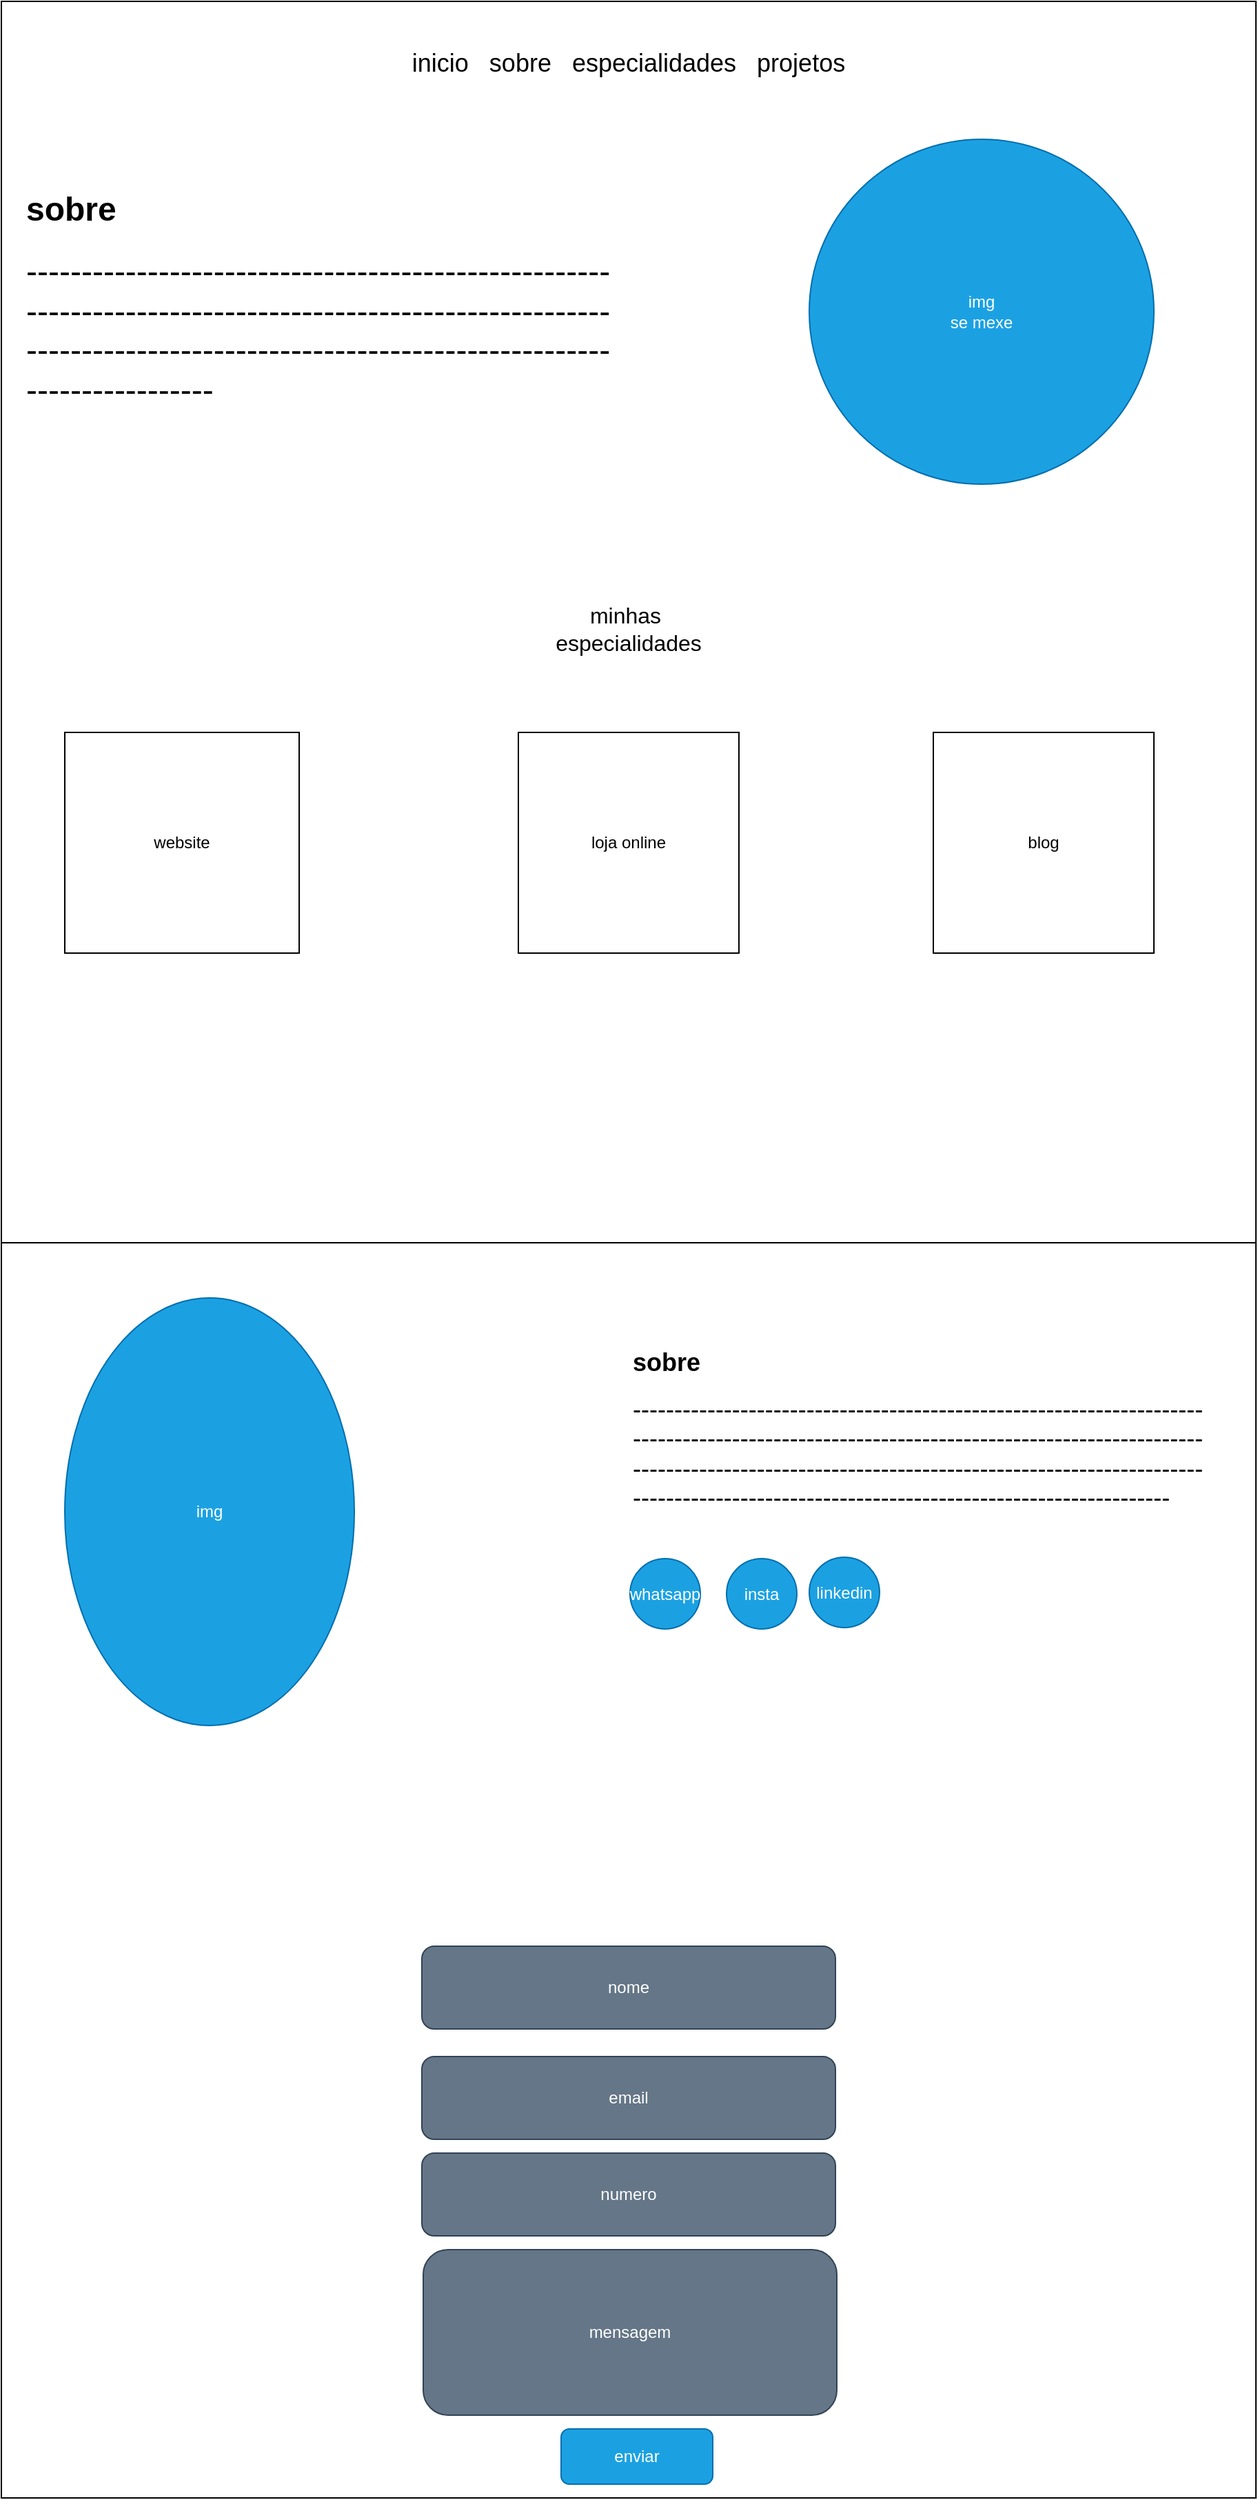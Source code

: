<mxfile version="24.2.7" type="github">
  <diagram name="Página-1" id="UzEoF-rYmSKFrYlNtP-b">
    <mxGraphModel dx="1434" dy="746" grid="1" gridSize="10" guides="1" tooltips="1" connect="1" arrows="1" fold="1" page="1" pageScale="1" pageWidth="827" pageHeight="1169" math="0" shadow="0">
      <root>
        <mxCell id="0" />
        <mxCell id="1" parent="0" />
        <mxCell id="PdAt5Vxm2GwkRUOkbxM7-1" value="" style="whiteSpace=wrap;html=1;aspect=fixed;" vertex="1" parent="1">
          <mxGeometry x="114" y="40" width="910" height="910" as="geometry" />
        </mxCell>
        <mxCell id="PdAt5Vxm2GwkRUOkbxM7-4" value="&lt;font style=&quot;font-size: 18px;&quot;&gt;inicio&amp;nbsp; &amp;nbsp;sobre&amp;nbsp; &amp;nbsp;especialidades&amp;nbsp; &amp;nbsp;projetos&lt;/font&gt;" style="text;html=1;align=center;verticalAlign=middle;whiteSpace=wrap;rounded=0;" vertex="1" parent="1">
          <mxGeometry x="276" y="50" width="586" height="70" as="geometry" />
        </mxCell>
        <mxCell id="PdAt5Vxm2GwkRUOkbxM7-5" value="&lt;h1 style=&quot;margin-top: 0px;&quot;&gt;&lt;font style=&quot;font-size: 24px;&quot;&gt;sobre&amp;nbsp;&lt;/font&gt;&lt;/h1&gt;&lt;div style=&quot;font-size: 24px;&quot;&gt;&lt;font style=&quot;font-size: 24px;&quot;&gt;--------------------------------------------------------------------------------------------------------------------------------------------------------------------------------&lt;/font&gt;&lt;/div&gt;" style="text;html=1;whiteSpace=wrap;overflow=hidden;rounded=0;" vertex="1" parent="1">
          <mxGeometry x="130" y="170" width="430" height="210" as="geometry" />
        </mxCell>
        <mxCell id="PdAt5Vxm2GwkRUOkbxM7-7" value="img&lt;div&gt;se mexe&lt;/div&gt;" style="ellipse;whiteSpace=wrap;html=1;aspect=fixed;fillColor=#1ba1e2;fontColor=#ffffff;strokeColor=#006EAF;" vertex="1" parent="1">
          <mxGeometry x="700" y="140" width="250" height="250" as="geometry" />
        </mxCell>
        <mxCell id="PdAt5Vxm2GwkRUOkbxM7-8" value="&lt;font style=&quot;font-size: 16px;&quot;&gt;minhas&amp;nbsp;&lt;/font&gt;&lt;div style=&quot;font-size: 16px;&quot;&gt;&lt;font style=&quot;font-size: 16px;&quot;&gt;especialidades&lt;/font&gt;&lt;/div&gt;" style="text;html=1;align=center;verticalAlign=middle;whiteSpace=wrap;rounded=0;fontSize=16;" vertex="1" parent="1">
          <mxGeometry x="464" y="470" width="210" height="50" as="geometry" />
        </mxCell>
        <mxCell id="PdAt5Vxm2GwkRUOkbxM7-9" value="website" style="rounded=0;whiteSpace=wrap;html=1;" vertex="1" parent="1">
          <mxGeometry x="160" y="570" width="170" height="160" as="geometry" />
        </mxCell>
        <mxCell id="PdAt5Vxm2GwkRUOkbxM7-10" value="loja online" style="whiteSpace=wrap;html=1;aspect=fixed;" vertex="1" parent="1">
          <mxGeometry x="489" y="570" width="160" height="160" as="geometry" />
        </mxCell>
        <mxCell id="PdAt5Vxm2GwkRUOkbxM7-11" value="blog" style="whiteSpace=wrap;html=1;aspect=fixed;" vertex="1" parent="1">
          <mxGeometry x="790" y="570" width="160" height="160" as="geometry" />
        </mxCell>
        <mxCell id="PdAt5Vxm2GwkRUOkbxM7-12" value="" style="whiteSpace=wrap;html=1;aspect=fixed;" vertex="1" parent="1">
          <mxGeometry x="114" y="940" width="910" height="910" as="geometry" />
        </mxCell>
        <mxCell id="PdAt5Vxm2GwkRUOkbxM7-13" value="&lt;h1 style=&quot;margin-top: 0px; font-size: 18px;&quot;&gt;sobre&lt;/h1&gt;&lt;div&gt;--------------------------------------------------------------------------------------------------------------------------------------------------------------------------------------------------------------------------------------------------------------------------------&lt;/div&gt;&lt;p style=&quot;font-size: 18px;&quot;&gt;&lt;br&gt;&lt;/p&gt;" style="text;html=1;whiteSpace=wrap;overflow=hidden;rounded=0;fontSize=18;" vertex="1" parent="1">
          <mxGeometry x="570" y="1010" width="420" height="180" as="geometry" />
        </mxCell>
        <mxCell id="PdAt5Vxm2GwkRUOkbxM7-14" value="img" style="ellipse;whiteSpace=wrap;html=1;fillColor=#1ba1e2;fontColor=#ffffff;strokeColor=#006EAF;" vertex="1" parent="1">
          <mxGeometry x="160" y="980" width="210" height="310" as="geometry" />
        </mxCell>
        <mxCell id="PdAt5Vxm2GwkRUOkbxM7-16" value="whatsapp" style="ellipse;whiteSpace=wrap;html=1;aspect=fixed;fillColor=#1ba1e2;fontColor=#ffffff;strokeColor=#006EAF;" vertex="1" parent="1">
          <mxGeometry x="570" y="1169" width="51" height="51" as="geometry" />
        </mxCell>
        <mxCell id="PdAt5Vxm2GwkRUOkbxM7-17" value="insta" style="ellipse;whiteSpace=wrap;html=1;aspect=fixed;fillColor=#1ba1e2;fontColor=#ffffff;strokeColor=#006EAF;" vertex="1" parent="1">
          <mxGeometry x="640" y="1169" width="51" height="51" as="geometry" />
        </mxCell>
        <mxCell id="PdAt5Vxm2GwkRUOkbxM7-18" value="linkedin" style="ellipse;whiteSpace=wrap;html=1;aspect=fixed;fillColor=#1ba1e2;fontColor=#ffffff;strokeColor=#006EAF;" vertex="1" parent="1">
          <mxGeometry x="700" y="1168" width="51" height="51" as="geometry" />
        </mxCell>
        <mxCell id="PdAt5Vxm2GwkRUOkbxM7-19" value="nome" style="rounded=1;whiteSpace=wrap;html=1;fillColor=#647687;fontColor=#ffffff;strokeColor=#314354;" vertex="1" parent="1">
          <mxGeometry x="419" y="1450" width="300" height="60" as="geometry" />
        </mxCell>
        <mxCell id="PdAt5Vxm2GwkRUOkbxM7-20" value="email&lt;span style=&quot;color: rgba(0, 0, 0, 0); font-family: monospace; font-size: 0px; text-align: start; text-wrap: nowrap;&quot;&gt;%3CmxGraphModel%3E%3Croot%3E%3CmxCell%20id%3D%220%22%2F%3E%3CmxCell%20id%3D%221%22%20parent%3D%220%22%2F%3E%3CmxCell%20id%3D%222%22%20value%3D%22nome%22%20style%3D%22rounded%3D1%3BwhiteSpace%3Dwrap%3Bhtml%3D1%3BfillColor%3D%23647687%3BfontColor%3D%23ffffff%3BstrokeColor%3D%23314354%3B%22%20vertex%3D%221%22%20parent%3D%221%22%3E%3CmxGeometry%20x%3D%22419%22%20y%3D%221450%22%20width%3D%22300%22%20height%3D%2260%22%20as%3D%22geometry%22%2F%3E%3C%2FmxCell%3E%3C%2Froot%3E%3C%2FmxGraphModel%3E&lt;/span&gt;&lt;span style=&quot;color: rgba(0, 0, 0, 0); font-family: monospace; font-size: 0px; text-align: start; text-wrap: nowrap;&quot;&gt;%3CmxGraphModel%3E%3Croot%3E%3CmxCell%20id%3D%220%22%2F%3E%3CmxCell%20id%3D%221%22%20parent%3D%220%22%2F%3E%3CmxCell%20id%3D%222%22%20value%3D%22nome%22%20style%3D%22rounded%3D1%3BwhiteSpace%3Dwrap%3Bhtml%3D1%3BfillColor%3D%23647687%3BfontColor%3D%23ffffff%3BstrokeColor%3D%23314354%3B%22%20vertex%3D%221%22%20parent%3D%221%22%3E%3CmxGeometry%20x%3D%22419%22%20y%3D%221450%22%20width%3D%22300%22%20height%3D%2260%22%20as%3D%22geometry%22%2F%3E%3C%2FmxCell%3E%3C%2Froot%3E%3C%2FmxGraphModel%3E&lt;/span&gt;" style="rounded=1;whiteSpace=wrap;html=1;fillColor=#647687;fontColor=#ffffff;strokeColor=#314354;" vertex="1" parent="1">
          <mxGeometry x="419" y="1530" width="300" height="60" as="geometry" />
        </mxCell>
        <mxCell id="PdAt5Vxm2GwkRUOkbxM7-21" value="numero&lt;span style=&quot;color: rgba(0, 0, 0, 0); font-family: monospace; font-size: 0px; text-align: start; text-wrap: nowrap;&quot;&gt;%3CmxGraphModel%3E%3Croot%3E%3CmxCell%20id%3D%220%22%2F%3E%3CmxCell%20id%3D%221%22%20parent%3D%220%22%2F%3E%3CmxCell%20id%3D%222%22%20value%3D%22email%26lt%3Bspan%20style%3D%26quot%3Bcolor%3A%20rgba(0%2C%200%2C%200%2C%200)%3B%20font-family%3A%20monospace%3B%20font-size%3A%200px%3B%20text-align%3A%20start%3B%20text-wrap%3A%20nowrap%3B%26quot%3B%26gt%3B%253CmxGraphModel%253E%253Croot%253E%253CmxCell%2520id%253D%25220%2522%252F%253E%253CmxCell%2520id%253D%25221%2522%2520parent%253D%25220%2522%252F%253E%253CmxCell%2520id%253D%25222%2522%2520value%253D%2522nome%2522%2520style%253D%2522rounded%253D1%253BwhiteSpace%253Dwrap%253Bhtml%253D1%253BfillColor%253D%2523647687%253BfontColor%253D%2523ffffff%253BstrokeColor%253D%2523314354%253B%2522%2520vertex%253D%25221%2522%2520parent%253D%25221%2522%253E%253CmxGeometry%2520x%253D%2522419%2522%2520y%253D%25221450%2522%2520width%253D%2522300%2522%2520height%253D%252260%2522%2520as%253D%2522geometry%2522%252F%253E%253C%252FmxCell%253E%253C%252Froot%253E%253C%252FmxGraphModel%253E%26lt%3B%2Fspan%26gt%3B%26lt%3Bspan%20style%3D%26quot%3Bcolor%3A%20rgba(0%2C%200%2C%200%2C%200)%3B%20font-family%3A%20monospace%3B%20font-size%3A%200px%3B%20text-align%3A%20start%3B%20text-wrap%3A%20nowrap%3B%26quot%3B%26gt%3B%253CmxGraphModel%253E%253Croot%253E%253CmxCell%2520id%253D%25220%2522%252F%253E%253CmxCell%2520id%253D%25221%2522%2520parent%253D%25220%2522%252F%253E%253CmxCell%2520id%253D%25222%2522%2520value%253D%2522nome%2522%2520style%253D%2522rounded%253D1%253BwhiteSpace%253Dwrap%253Bhtml%253D1%253BfillColor%253D%2523647687%253BfontColor%253D%2523ffffff%253BstrokeColor%253D%2523314354%253B%2522%2520vertex%253D%25221%2522%2520parent%253D%25221%2522%253E%253CmxGeometry%2520x%253D%2522419%2522%2520y%253D%25221450%2522%2520width%253D%2522300%2522%2520height%253D%252260%2522%2520as%253D%2522geometry%2522%252F%253E%253C%252FmxCell%253E%253C%252Froot%253E%253C%252FmxGraphModel%253E%26lt%3B%2Fspan%26gt%3B%22%20style%3D%22rounded%3D1%3BwhiteSpace%3Dwrap%3Bhtml%3D1%3BfillColor%3D%23647687%3BfontColor%3D%23ffffff%3BstrokeColor%3D%23314354%3B%22%20vertex%3D%221%22%20parent%3D%221%22%3E%3CmxGeometry%20x%3D%22419%22%20y%3D%221530%22%20width%3D%22300%22%20height%3D%2260%22%20as%3D%22geometry%22%2F%3E%3C%2FmxCell%3E%3C%2Froot%3E%3C%2FmxGraphModel%3E&lt;/span&gt;" style="rounded=1;whiteSpace=wrap;html=1;fillColor=#647687;fontColor=#ffffff;strokeColor=#314354;" vertex="1" parent="1">
          <mxGeometry x="419" y="1600" width="300" height="60" as="geometry" />
        </mxCell>
        <mxCell id="PdAt5Vxm2GwkRUOkbxM7-22" value="mensagem" style="rounded=1;whiteSpace=wrap;html=1;fillColor=#647687;fontColor=#ffffff;strokeColor=#314354;" vertex="1" parent="1">
          <mxGeometry x="420" y="1670" width="300" height="120" as="geometry" />
        </mxCell>
        <mxCell id="PdAt5Vxm2GwkRUOkbxM7-24" value="enviar" style="rounded=1;whiteSpace=wrap;html=1;fillColor=#1ba1e2;fontColor=#ffffff;strokeColor=#006EAF;" vertex="1" parent="1">
          <mxGeometry x="520" y="1800" width="110" height="40" as="geometry" />
        </mxCell>
      </root>
    </mxGraphModel>
  </diagram>
</mxfile>
